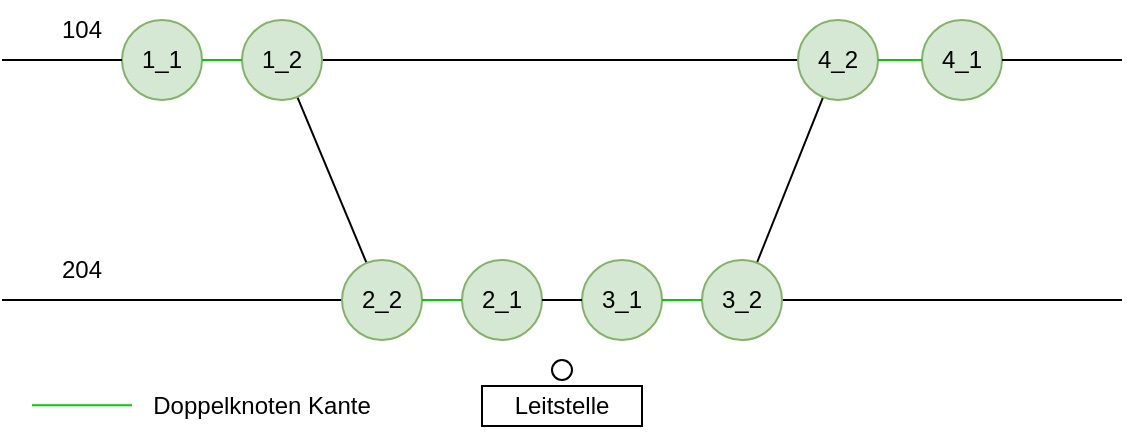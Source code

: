 <mxfile version="24.2.5" type="github">
  <diagram name="Page-1" id="UwRQU_uaPcspY-J5RMM1">
    <mxGraphModel dx="652" dy="919" grid="1" gridSize="10" guides="1" tooltips="1" connect="1" arrows="1" fold="1" page="1" pageScale="1" pageWidth="850" pageHeight="1100" math="0" shadow="0">
      <root>
        <mxCell id="0" />
        <mxCell id="1" parent="0" />
        <mxCell id="ltoQYKdn1Swx7HzMKFB0-1" value="1_1" style="ellipse;whiteSpace=wrap;html=1;aspect=fixed;fillColor=#d5e8d4;strokeColor=#82b366;" vertex="1" parent="1">
          <mxGeometry x="80" y="20" width="40" height="40" as="geometry" />
        </mxCell>
        <mxCell id="ltoQYKdn1Swx7HzMKFB0-2" value="2_1" style="ellipse;whiteSpace=wrap;html=1;aspect=fixed;fillColor=#d5e8d4;strokeColor=#82b366;" vertex="1" parent="1">
          <mxGeometry x="250" y="140" width="40" height="40" as="geometry" />
        </mxCell>
        <mxCell id="ltoQYKdn1Swx7HzMKFB0-3" value="3_1" style="ellipse;whiteSpace=wrap;html=1;aspect=fixed;fillColor=#d5e8d4;strokeColor=#82b366;" vertex="1" parent="1">
          <mxGeometry x="310" y="140" width="40" height="40" as="geometry" />
        </mxCell>
        <mxCell id="ltoQYKdn1Swx7HzMKFB0-4" value="4_1" style="ellipse;whiteSpace=wrap;html=1;aspect=fixed;fillColor=#d5e8d4;strokeColor=#82b366;" vertex="1" parent="1">
          <mxGeometry x="480" y="20" width="40" height="40" as="geometry" />
        </mxCell>
        <mxCell id="ltoQYKdn1Swx7HzMKFB0-5" value="" style="endArrow=none;html=1;rounded=0;" edge="1" parent="1" target="ltoQYKdn1Swx7HzMKFB0-1">
          <mxGeometry width="50" height="50" relative="1" as="geometry">
            <mxPoint x="20" y="40" as="sourcePoint" />
            <mxPoint as="targetPoint" />
          </mxGeometry>
        </mxCell>
        <mxCell id="ltoQYKdn1Swx7HzMKFB0-6" value="" style="endArrow=none;html=1;rounded=0;" edge="1" parent="1" target="ltoQYKdn1Swx7HzMKFB0-18">
          <mxGeometry width="50" height="50" relative="1" as="geometry">
            <mxPoint x="20" y="160" as="sourcePoint" />
            <mxPoint x="180" y="160" as="targetPoint" />
          </mxGeometry>
        </mxCell>
        <mxCell id="ltoQYKdn1Swx7HzMKFB0-7" value="" style="endArrow=none;html=1;rounded=0;" edge="1" parent="1" source="ltoQYKdn1Swx7HzMKFB0-17" target="ltoQYKdn1Swx7HzMKFB0-18">
          <mxGeometry width="50" height="50" relative="1" as="geometry">
            <mxPoint x="170" y="80" as="sourcePoint" />
            <mxPoint x="200" y="120" as="targetPoint" />
          </mxGeometry>
        </mxCell>
        <mxCell id="ltoQYKdn1Swx7HzMKFB0-8" value="" style="endArrow=none;html=1;rounded=0;" edge="1" parent="1" source="ltoQYKdn1Swx7HzMKFB0-2" target="ltoQYKdn1Swx7HzMKFB0-3">
          <mxGeometry width="50" height="50" relative="1" as="geometry">
            <mxPoint x="280" y="320" as="sourcePoint" />
            <mxPoint x="330" y="270" as="targetPoint" />
          </mxGeometry>
        </mxCell>
        <mxCell id="ltoQYKdn1Swx7HzMKFB0-9" value="" style="endArrow=none;html=1;rounded=0;" edge="1" parent="1" source="ltoQYKdn1Swx7HzMKFB0-19" target="ltoQYKdn1Swx7HzMKFB0-20">
          <mxGeometry width="50" height="50" relative="1" as="geometry">
            <mxPoint x="410" y="130" as="sourcePoint" />
            <mxPoint x="450" y="80" as="targetPoint" />
          </mxGeometry>
        </mxCell>
        <mxCell id="ltoQYKdn1Swx7HzMKFB0-10" value="" style="endArrow=none;html=1;rounded=0;" edge="1" parent="1" source="ltoQYKdn1Swx7HzMKFB0-17" target="ltoQYKdn1Swx7HzMKFB0-20">
          <mxGeometry width="50" height="50" relative="1" as="geometry">
            <mxPoint x="190" y="40" as="sourcePoint" />
            <mxPoint x="360" y="40" as="targetPoint" />
          </mxGeometry>
        </mxCell>
        <mxCell id="ltoQYKdn1Swx7HzMKFB0-11" value="" style="endArrow=none;html=1;rounded=0;" edge="1" parent="1" source="ltoQYKdn1Swx7HzMKFB0-4">
          <mxGeometry width="50" height="50" relative="1" as="geometry">
            <mxPoint x="560" y="40" as="sourcePoint" />
            <mxPoint x="580" y="40" as="targetPoint" />
          </mxGeometry>
        </mxCell>
        <mxCell id="ltoQYKdn1Swx7HzMKFB0-12" value="" style="endArrow=none;html=1;rounded=0;" edge="1" parent="1" source="ltoQYKdn1Swx7HzMKFB0-19">
          <mxGeometry width="50" height="50" relative="1" as="geometry">
            <mxPoint x="410" y="160" as="sourcePoint" />
            <mxPoint x="580" y="160" as="targetPoint" />
          </mxGeometry>
        </mxCell>
        <mxCell id="ltoQYKdn1Swx7HzMKFB0-13" value="104" style="text;html=1;align=center;verticalAlign=middle;whiteSpace=wrap;rounded=0;" vertex="1" parent="1">
          <mxGeometry x="30" y="10" width="60" height="30" as="geometry" />
        </mxCell>
        <mxCell id="ltoQYKdn1Swx7HzMKFB0-14" value="204" style="text;html=1;align=center;verticalAlign=middle;whiteSpace=wrap;rounded=0;" vertex="1" parent="1">
          <mxGeometry x="30" y="130" width="60" height="30" as="geometry" />
        </mxCell>
        <mxCell id="ltoQYKdn1Swx7HzMKFB0-15" value="" style="ellipse;whiteSpace=wrap;html=1;aspect=fixed;" vertex="1" parent="1">
          <mxGeometry x="295" y="190" width="10" height="10" as="geometry" />
        </mxCell>
        <mxCell id="ltoQYKdn1Swx7HzMKFB0-16" value="Leitstelle" style="rounded=0;whiteSpace=wrap;html=1;" vertex="1" parent="1">
          <mxGeometry x="260" y="203" width="80" height="20" as="geometry" />
        </mxCell>
        <mxCell id="ltoQYKdn1Swx7HzMKFB0-17" value="1_2" style="ellipse;whiteSpace=wrap;html=1;aspect=fixed;fillColor=#d5e8d4;strokeColor=#82b366;" vertex="1" parent="1">
          <mxGeometry x="140" y="20" width="40" height="40" as="geometry" />
        </mxCell>
        <mxCell id="ltoQYKdn1Swx7HzMKFB0-18" value="2_2" style="ellipse;whiteSpace=wrap;html=1;aspect=fixed;fillColor=#d5e8d4;strokeColor=#82b366;" vertex="1" parent="1">
          <mxGeometry x="190" y="140" width="40" height="40" as="geometry" />
        </mxCell>
        <mxCell id="ltoQYKdn1Swx7HzMKFB0-19" value="3_2" style="ellipse;whiteSpace=wrap;html=1;aspect=fixed;fillColor=#d5e8d4;strokeColor=#82b366;" vertex="1" parent="1">
          <mxGeometry x="370" y="140" width="40" height="40" as="geometry" />
        </mxCell>
        <mxCell id="ltoQYKdn1Swx7HzMKFB0-20" value="4_2" style="ellipse;whiteSpace=wrap;html=1;aspect=fixed;fillColor=#d5e8d4;strokeColor=#82b366;" vertex="1" parent="1">
          <mxGeometry x="418" y="20" width="40" height="40" as="geometry" />
        </mxCell>
        <mxCell id="ltoQYKdn1Swx7HzMKFB0-22" value="" style="endArrow=none;html=1;rounded=0;fillColor=#d5e8d4;strokeColor=#00CC00;" edge="1" parent="1" source="ltoQYKdn1Swx7HzMKFB0-1" target="ltoQYKdn1Swx7HzMKFB0-17">
          <mxGeometry width="50" height="50" relative="1" as="geometry">
            <mxPoint x="120" y="130" as="sourcePoint" />
            <mxPoint x="170" y="80" as="targetPoint" />
          </mxGeometry>
        </mxCell>
        <mxCell id="ltoQYKdn1Swx7HzMKFB0-23" value="" style="endArrow=none;html=1;rounded=0;fillColor=#d5e8d4;strokeColor=#00CC00;" edge="1" parent="1" source="ltoQYKdn1Swx7HzMKFB0-18" target="ltoQYKdn1Swx7HzMKFB0-2">
          <mxGeometry width="50" height="50" relative="1" as="geometry">
            <mxPoint x="230" y="130" as="sourcePoint" />
            <mxPoint x="270" y="80" as="targetPoint" />
          </mxGeometry>
        </mxCell>
        <mxCell id="ltoQYKdn1Swx7HzMKFB0-24" value="" style="endArrow=none;html=1;rounded=0;fillColor=#d5e8d4;strokeColor=#00CC00;" edge="1" parent="1" source="ltoQYKdn1Swx7HzMKFB0-3" target="ltoQYKdn1Swx7HzMKFB0-19">
          <mxGeometry width="50" height="50" relative="1" as="geometry">
            <mxPoint x="240" y="140" as="sourcePoint" />
            <mxPoint x="280" y="90" as="targetPoint" />
          </mxGeometry>
        </mxCell>
        <mxCell id="ltoQYKdn1Swx7HzMKFB0-25" value="" style="endArrow=none;html=1;rounded=0;fillColor=#d5e8d4;strokeColor=#00CC00;" edge="1" parent="1" source="ltoQYKdn1Swx7HzMKFB0-20" target="ltoQYKdn1Swx7HzMKFB0-4">
          <mxGeometry width="50" height="50" relative="1" as="geometry">
            <mxPoint x="430" y="100" as="sourcePoint" />
            <mxPoint x="470" y="50" as="targetPoint" />
          </mxGeometry>
        </mxCell>
        <mxCell id="ltoQYKdn1Swx7HzMKFB0-26" value="" style="endArrow=none;html=1;rounded=0;fillColor=#d5e8d4;strokeColor=#00CC00;" edge="1" parent="1">
          <mxGeometry width="50" height="50" relative="1" as="geometry">
            <mxPoint x="35" y="212.58" as="sourcePoint" />
            <mxPoint x="85" y="212.58" as="targetPoint" />
          </mxGeometry>
        </mxCell>
        <mxCell id="ltoQYKdn1Swx7HzMKFB0-27" value="Doppelknoten Kante" style="text;html=1;align=center;verticalAlign=middle;whiteSpace=wrap;rounded=0;" vertex="1" parent="1">
          <mxGeometry x="80" y="198" width="140" height="30" as="geometry" />
        </mxCell>
      </root>
    </mxGraphModel>
  </diagram>
</mxfile>
